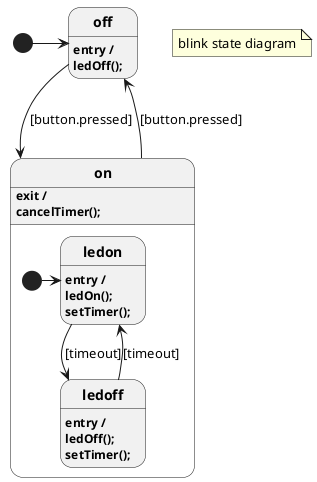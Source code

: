 @startuml

skinparam state {
  FontStyle bold
}

note "blink state diagram" as TITLENOTE

[*] -> off
off : **entry /** 
off : ledOff();
    off --> on : [button.pressed] 

state on {
on : **exit /** 
on : cancelTimer();
    [*] -> ledon
    on --> off : [button.pressed] 

ledon : **entry /** 
ledon : ledOn();
ledon : setTimer();
    ledon --> ledoff : [timeout] 

ledoff : **entry /** 
ledoff : ledOff();
ledoff : setTimer();
    ledoff --> ledon : [timeout] 

}

@enduml

